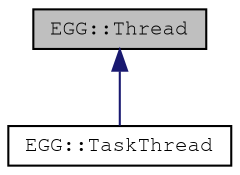 digraph "EGG::Thread"
{
 // LATEX_PDF_SIZE
  edge [fontname="FreeMono",fontsize="10",labelfontname="FreeMono",labelfontsize="10"];
  node [fontname="FreeMono",fontsize="10",shape=record];
  Node1 [label="EGG::Thread",height=0.2,width=0.4,color="black", fillcolor="grey75", style="filled", fontcolor="black",tooltip="Wrapper for OSThread."];
  Node1 -> Node2 [dir="back",color="midnightblue",fontsize="10",style="solid",fontname="FreeMono"];
  Node2 [label="EGG::TaskThread",height=0.2,width=0.4,color="black", fillcolor="white", style="filled",URL="$class_e_g_g_1_1_task_thread.html",tooltip=" "];
}
